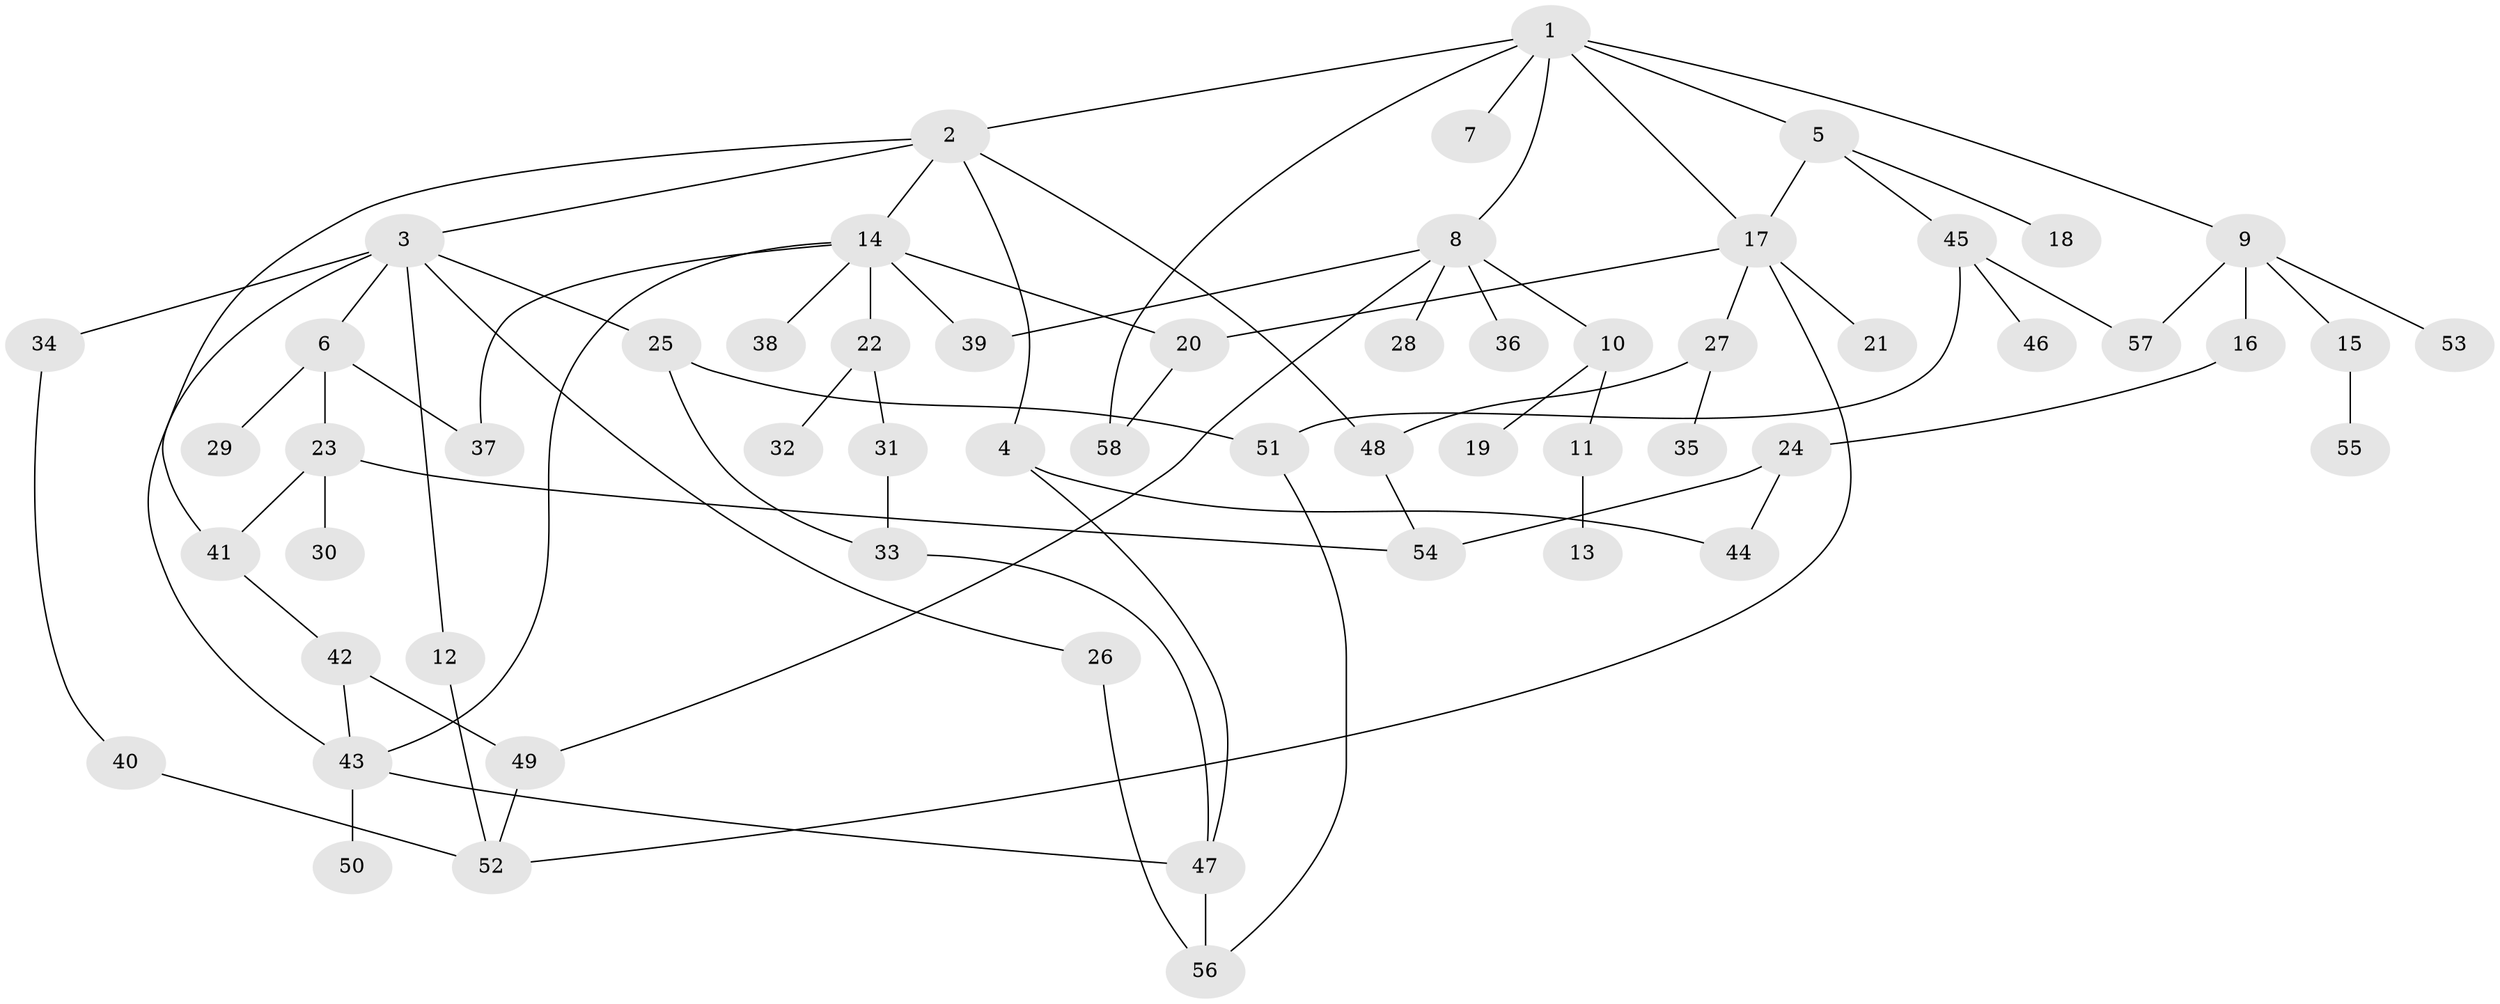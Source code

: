 // Generated by graph-tools (version 1.1) at 2025/49/03/09/25 03:49:22]
// undirected, 58 vertices, 80 edges
graph export_dot {
graph [start="1"]
  node [color=gray90,style=filled];
  1;
  2;
  3;
  4;
  5;
  6;
  7;
  8;
  9;
  10;
  11;
  12;
  13;
  14;
  15;
  16;
  17;
  18;
  19;
  20;
  21;
  22;
  23;
  24;
  25;
  26;
  27;
  28;
  29;
  30;
  31;
  32;
  33;
  34;
  35;
  36;
  37;
  38;
  39;
  40;
  41;
  42;
  43;
  44;
  45;
  46;
  47;
  48;
  49;
  50;
  51;
  52;
  53;
  54;
  55;
  56;
  57;
  58;
  1 -- 2;
  1 -- 5;
  1 -- 7;
  1 -- 8;
  1 -- 9;
  1 -- 17;
  1 -- 58;
  2 -- 3;
  2 -- 4;
  2 -- 14;
  2 -- 41;
  2 -- 48;
  3 -- 6;
  3 -- 12;
  3 -- 25;
  3 -- 26;
  3 -- 34;
  3 -- 43;
  4 -- 44;
  4 -- 47;
  5 -- 17;
  5 -- 18;
  5 -- 45;
  6 -- 23;
  6 -- 29;
  6 -- 37;
  8 -- 10;
  8 -- 28;
  8 -- 36;
  8 -- 39;
  8 -- 49;
  9 -- 15;
  9 -- 16;
  9 -- 53;
  9 -- 57;
  10 -- 11;
  10 -- 19;
  11 -- 13;
  12 -- 52;
  14 -- 22;
  14 -- 37;
  14 -- 38;
  14 -- 39;
  14 -- 20;
  14 -- 43;
  15 -- 55;
  16 -- 24;
  17 -- 20;
  17 -- 21;
  17 -- 27;
  17 -- 52;
  20 -- 58;
  22 -- 31;
  22 -- 32;
  23 -- 30;
  23 -- 54;
  23 -- 41;
  24 -- 54;
  24 -- 44;
  25 -- 51;
  25 -- 33;
  26 -- 56;
  27 -- 35;
  27 -- 48;
  31 -- 33;
  33 -- 47;
  34 -- 40;
  40 -- 52;
  41 -- 42;
  42 -- 43;
  42 -- 49;
  43 -- 50;
  43 -- 47;
  45 -- 46;
  45 -- 57;
  45 -- 51;
  47 -- 56;
  48 -- 54;
  49 -- 52;
  51 -- 56;
}
